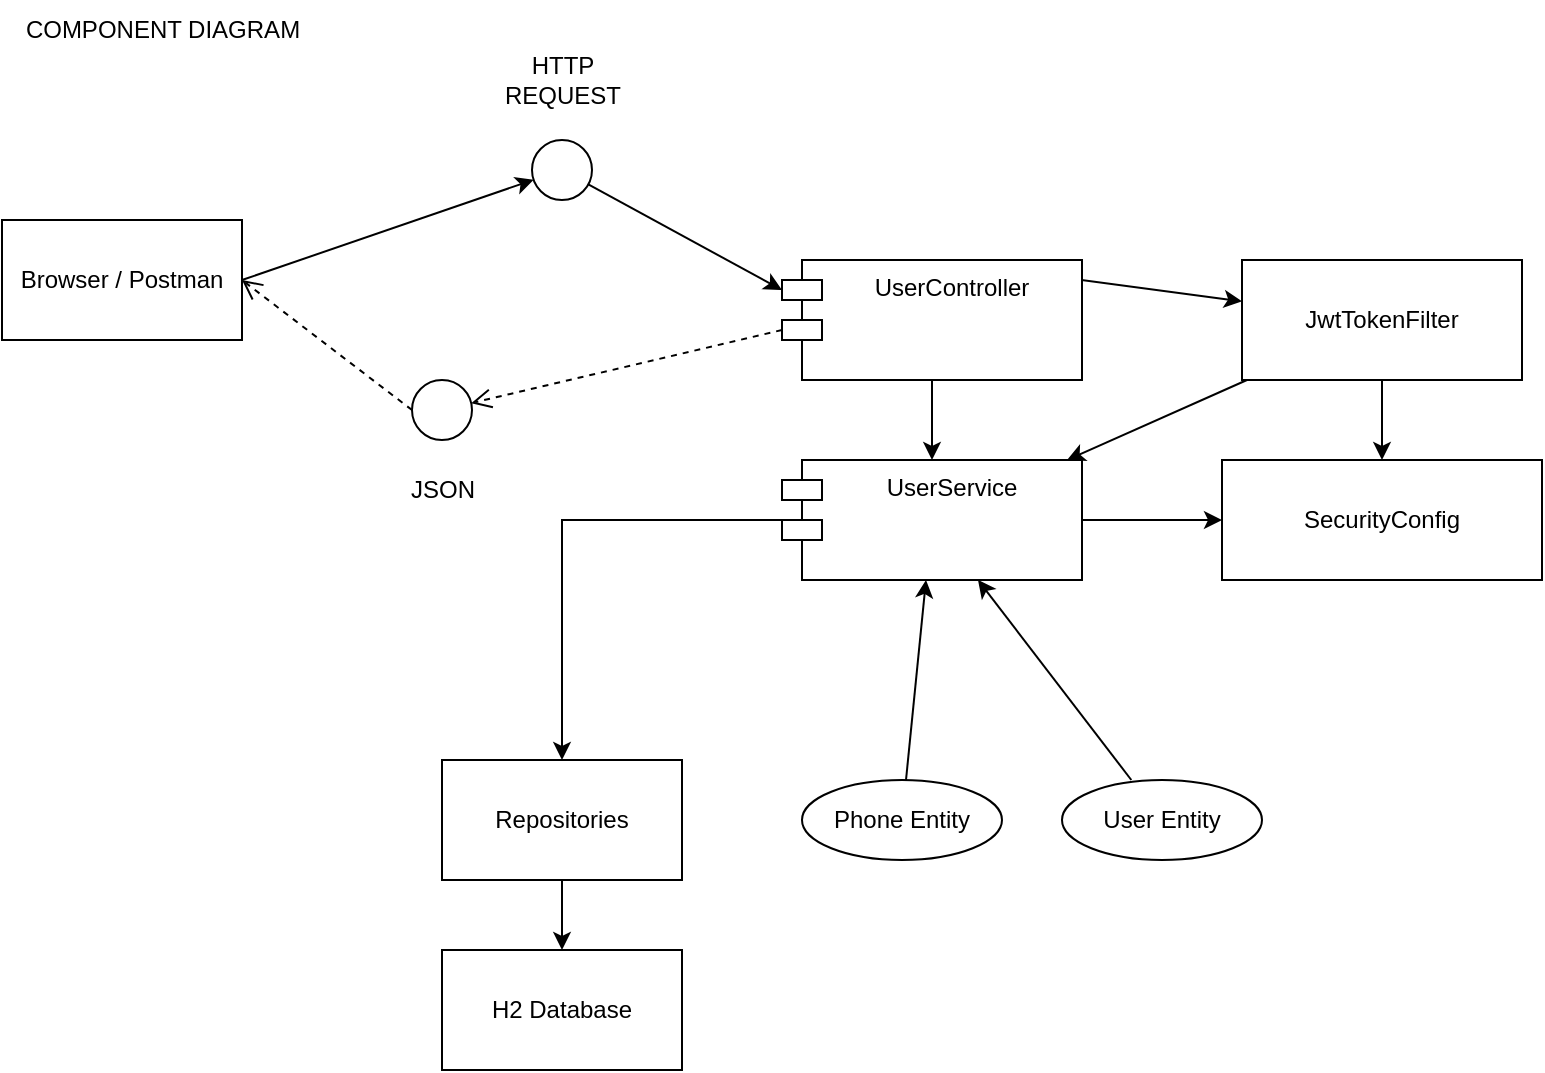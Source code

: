 <mxfile version="22.1.5" type="device">
  <diagram name="Complex Component Diagram" id="QwERtYUiopAsDfGhJkLzxcVbnM0123456789">
    <mxGraphModel dx="1426" dy="751" grid="1" gridSize="10" guides="1" tooltips="1" connect="1" arrows="1" fold="1" page="1" pageScale="1" pageWidth="827" pageHeight="1169" math="0" shadow="0">
      <root>
        <mxCell id="0" />
        <mxCell id="1" parent="0" />
        <mxCell id="springSecurityConfig" value="SecurityConfig" style="rounded=0;whiteSpace=wrap;html=1;" parent="1" vertex="1">
          <mxGeometry x="650" y="290" width="160" height="60" as="geometry" />
        </mxCell>
        <mxCell id="database" value="H2 Database" style="rounded=0;whiteSpace=wrap;html=1;" parent="1" vertex="1">
          <mxGeometry x="260" y="535" width="120" height="60" as="geometry" />
        </mxCell>
        <mxCell id="jwtTokenFilter" value="JwtTokenFilter" style="rounded=0;whiteSpace=wrap;html=1;" parent="1" vertex="1">
          <mxGeometry x="660" y="190" width="140" height="60" as="geometry" />
        </mxCell>
        <mxCell id="userEntity" value="User Entity" style="shape=ellipse;whiteSpace=wrap;html=1;" parent="1" vertex="1">
          <mxGeometry x="570" y="450" width="100" height="40" as="geometry" />
        </mxCell>
        <mxCell id="phoneEntity" value="Phone Entity" style="shape=ellipse;whiteSpace=wrap;html=1;" parent="1" vertex="1">
          <mxGeometry x="440" y="450" width="100" height="40" as="geometry" />
        </mxCell>
        <mxCell id="relation1" style="exitX=0.5;exitY=1;exitDx=0;exitDy=0;" parent="1" source="Abpl-edJGg7bKdKjNS9Z-1" target="database" edge="1">
          <mxGeometry relative="1" as="geometry" />
        </mxCell>
        <mxCell id="relation2" parent="1" source="Abpl-edJGg7bKdKjNS9Z-20" target="springSecurityConfig" edge="1">
          <mxGeometry relative="1" as="geometry">
            <mxPoint x="791.25" y="190" as="sourcePoint" />
          </mxGeometry>
        </mxCell>
        <mxCell id="relation4" parent="1" source="jwtTokenFilter" target="springSecurityConfig" edge="1">
          <mxGeometry relative="1" as="geometry" />
        </mxCell>
        <mxCell id="relation5" parent="1" source="jwtTokenFilter" target="Abpl-edJGg7bKdKjNS9Z-20" edge="1">
          <mxGeometry relative="1" as="geometry">
            <mxPoint x="750" y="190" as="targetPoint" />
          </mxGeometry>
        </mxCell>
        <mxCell id="relation6" parent="1" source="userEntity" target="Abpl-edJGg7bKdKjNS9Z-20" edge="1">
          <mxGeometry relative="1" as="geometry">
            <mxPoint x="761.429" y="250" as="targetPoint" />
          </mxGeometry>
        </mxCell>
        <mxCell id="relation7" parent="1" source="phoneEntity" target="Abpl-edJGg7bKdKjNS9Z-20" edge="1">
          <mxGeometry relative="1" as="geometry">
            <mxPoint x="741.429" y="250" as="targetPoint" />
          </mxGeometry>
        </mxCell>
        <mxCell id="relation8" style="exitX=0.5;exitY=0;exitDx=0;exitDy=0;" parent="1" source="Abpl-edJGg7bKdKjNS9Z-19" target="jwtTokenFilter" edge="1">
          <mxGeometry relative="1" as="geometry">
            <mxPoint x="552.353" y="200" as="sourcePoint" />
          </mxGeometry>
        </mxCell>
        <mxCell id="Abpl-edJGg7bKdKjNS9Z-1" value="Repositories" style="rounded=0;whiteSpace=wrap;html=1;" parent="1" vertex="1">
          <mxGeometry x="260" y="440" width="120" height="60" as="geometry" />
        </mxCell>
        <mxCell id="Abpl-edJGg7bKdKjNS9Z-3" value="" style="ellipse;whiteSpace=wrap;html=1;aspect=fixed;" parent="1" vertex="1">
          <mxGeometry x="305" y="130" width="30" height="30" as="geometry" />
        </mxCell>
        <mxCell id="Abpl-edJGg7bKdKjNS9Z-4" value="" style="ellipse;whiteSpace=wrap;html=1;aspect=fixed;" parent="1" vertex="1">
          <mxGeometry x="245" y="250" width="30" height="30" as="geometry" />
        </mxCell>
        <mxCell id="Abpl-edJGg7bKdKjNS9Z-6" value="Browser / Postman" style="whiteSpace=wrap;html=1;" parent="1" vertex="1">
          <mxGeometry x="40" y="170" width="120" height="60" as="geometry" />
        </mxCell>
        <mxCell id="Abpl-edJGg7bKdKjNS9Z-8" value="" style="edgeStyle=none;orthogonalLoop=1;jettySize=auto;html=1;rounded=0;exitX=1;exitY=0.5;exitDx=0;exitDy=0;" parent="1" source="Abpl-edJGg7bKdKjNS9Z-6" target="Abpl-edJGg7bKdKjNS9Z-3" edge="1">
          <mxGeometry width="100" relative="1" as="geometry">
            <mxPoint x="1130" y="60" as="sourcePoint" />
            <mxPoint x="1230" y="60" as="targetPoint" />
            <Array as="points" />
          </mxGeometry>
        </mxCell>
        <mxCell id="Abpl-edJGg7bKdKjNS9Z-9" value="" style="edgeStyle=none;orthogonalLoop=1;jettySize=auto;html=1;rounded=0;entryX=0;entryY=0;entryDx=0;entryDy=15;entryPerimeter=0;" parent="1" source="Abpl-edJGg7bKdKjNS9Z-3" target="Abpl-edJGg7bKdKjNS9Z-19" edge="1">
          <mxGeometry width="100" relative="1" as="geometry">
            <mxPoint x="1160" y="140" as="sourcePoint" />
            <mxPoint x="420" y="160" as="targetPoint" />
            <Array as="points" />
          </mxGeometry>
        </mxCell>
        <mxCell id="Abpl-edJGg7bKdKjNS9Z-10" value="" style="html=1;verticalAlign=bottom;endArrow=open;dashed=1;endSize=8;curved=0;rounded=0;exitX=0;exitY=0;exitDx=0;exitDy=35;exitPerimeter=0;" parent="1" source="Abpl-edJGg7bKdKjNS9Z-19" target="Abpl-edJGg7bKdKjNS9Z-4" edge="1">
          <mxGeometry x="0.056" y="8" relative="1" as="geometry">
            <mxPoint x="370" y="280" as="sourcePoint" />
            <mxPoint x="1110" y="219.5" as="targetPoint" />
            <mxPoint as="offset" />
          </mxGeometry>
        </mxCell>
        <mxCell id="Abpl-edJGg7bKdKjNS9Z-11" value="" style="html=1;verticalAlign=bottom;endArrow=open;dashed=1;endSize=8;curved=0;rounded=0;exitX=0;exitY=0.5;exitDx=0;exitDy=0;entryX=1;entryY=0.5;entryDx=0;entryDy=0;" parent="1" source="Abpl-edJGg7bKdKjNS9Z-4" target="Abpl-edJGg7bKdKjNS9Z-6" edge="1">
          <mxGeometry x="0.056" y="8" relative="1" as="geometry">
            <mxPoint x="1210" y="172" as="sourcePoint" />
            <mxPoint x="190" y="170" as="targetPoint" />
            <mxPoint as="offset" />
          </mxGeometry>
        </mxCell>
        <mxCell id="Abpl-edJGg7bKdKjNS9Z-12" value="JSON" style="text;html=1;align=center;verticalAlign=middle;resizable=0;points=[];autosize=1;strokeColor=none;fillColor=none;" parent="1" vertex="1">
          <mxGeometry x="230" y="290" width="60" height="30" as="geometry" />
        </mxCell>
        <mxCell id="Abpl-edJGg7bKdKjNS9Z-13" value="HTTP&lt;br&gt;REQUEST" style="text;html=1;align=center;verticalAlign=middle;resizable=0;points=[];autosize=1;strokeColor=none;fillColor=none;" parent="1" vertex="1">
          <mxGeometry x="280" y="80" width="80" height="40" as="geometry" />
        </mxCell>
        <mxCell id="Abpl-edJGg7bKdKjNS9Z-21" value="" style="edgeStyle=orthogonalEdgeStyle;rounded=0;orthogonalLoop=1;jettySize=auto;html=1;" parent="1" source="Abpl-edJGg7bKdKjNS9Z-19" target="Abpl-edJGg7bKdKjNS9Z-20" edge="1">
          <mxGeometry relative="1" as="geometry" />
        </mxCell>
        <mxCell id="Abpl-edJGg7bKdKjNS9Z-19" value="UserController" style="shape=module;align=left;spacingLeft=20;align=center;verticalAlign=top;whiteSpace=wrap;html=1;" parent="1" vertex="1">
          <mxGeometry x="430" y="190" width="150" height="60" as="geometry" />
        </mxCell>
        <mxCell id="Abpl-edJGg7bKdKjNS9Z-22" value="" style="edgeStyle=orthogonalEdgeStyle;rounded=0;orthogonalLoop=1;jettySize=auto;html=1;" parent="1" source="Abpl-edJGg7bKdKjNS9Z-20" target="Abpl-edJGg7bKdKjNS9Z-1" edge="1">
          <mxGeometry relative="1" as="geometry" />
        </mxCell>
        <mxCell id="Abpl-edJGg7bKdKjNS9Z-20" value="UserService" style="shape=module;align=left;spacingLeft=20;align=center;verticalAlign=top;whiteSpace=wrap;html=1;" parent="1" vertex="1">
          <mxGeometry x="430" y="290" width="150" height="60" as="geometry" />
        </mxCell>
        <mxCell id="Abpl-edJGg7bKdKjNS9Z-23" value="COMPONENT DIAGRAM" style="text;html=1;align=center;verticalAlign=middle;resizable=0;points=[];autosize=1;strokeColor=none;fillColor=none;" parent="1" vertex="1">
          <mxGeometry x="40" y="60" width="160" height="30" as="geometry" />
        </mxCell>
      </root>
    </mxGraphModel>
  </diagram>
</mxfile>
